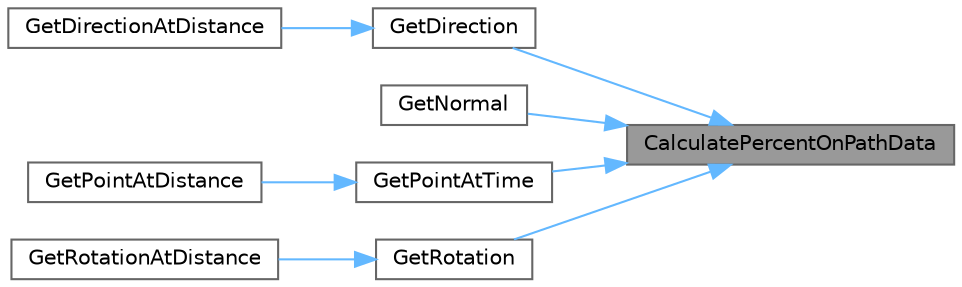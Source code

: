 digraph "CalculatePercentOnPathData"
{
 // LATEX_PDF_SIZE
  bgcolor="transparent";
  edge [fontname=Helvetica,fontsize=10,labelfontname=Helvetica,labelfontsize=10];
  node [fontname=Helvetica,fontsize=10,shape=box,height=0.2,width=0.4];
  rankdir="RL";
  Node1 [id="Node000001",label="CalculatePercentOnPathData",height=0.2,width=0.4,color="gray40", fillcolor="grey60", style="filled", fontcolor="black",tooltip=" "];
  Node1 -> Node2 [id="edge15_Node000001_Node000002",dir="back",color="steelblue1",style="solid",tooltip=" "];
  Node2 [id="Node000002",label="GetDirection",height=0.2,width=0.4,color="grey40", fillcolor="white", style="filled",URL="$class_path_creation_1_1_vertex_path.html#aa738e0737a6060de2254d26669df14eb",tooltip="Gets forward direction on path based on 'time' (where 0 is start, and 1 is end of path)."];
  Node2 -> Node3 [id="edge16_Node000002_Node000003",dir="back",color="steelblue1",style="solid",tooltip=" "];
  Node3 [id="Node000003",label="GetDirectionAtDistance",height=0.2,width=0.4,color="grey40", fillcolor="white", style="filled",URL="$class_path_creation_1_1_vertex_path.html#a18dd6b53cb280969264c9316c8dc60e7",tooltip="Gets forward direction on path based on distance travelled."];
  Node1 -> Node4 [id="edge17_Node000001_Node000004",dir="back",color="steelblue1",style="solid",tooltip=" "];
  Node4 [id="Node000004",label="GetNormal",height=0.2,width=0.4,color="grey40", fillcolor="white", style="filled",URL="$class_path_creation_1_1_vertex_path.html#a2e4032694b7fbec56c46d99ba06d2738",tooltip="Gets normal vector on path based on 'time' (where 0 is start, and 1 is end of path)."];
  Node1 -> Node5 [id="edge18_Node000001_Node000005",dir="back",color="steelblue1",style="solid",tooltip=" "];
  Node5 [id="Node000005",label="GetPointAtTime",height=0.2,width=0.4,color="grey40", fillcolor="white", style="filled",URL="$class_path_creation_1_1_vertex_path.html#ab9703bbe05d6c4884919fee5842978ca",tooltip="Gets point on path based on 'time' (where 0 is start, and 1 is end of path)."];
  Node5 -> Node6 [id="edge19_Node000005_Node000006",dir="back",color="steelblue1",style="solid",tooltip=" "];
  Node6 [id="Node000006",label="GetPointAtDistance",height=0.2,width=0.4,color="grey40", fillcolor="white", style="filled",URL="$class_path_creation_1_1_vertex_path.html#a5437a41d4b84126c2b6987f83dcd3da9",tooltip="Gets point on path based on distance travelled."];
  Node1 -> Node7 [id="edge20_Node000001_Node000007",dir="back",color="steelblue1",style="solid",tooltip=" "];
  Node7 [id="Node000007",label="GetRotation",height=0.2,width=0.4,color="grey40", fillcolor="white", style="filled",URL="$class_path_creation_1_1_vertex_path.html#a65c5ec446381a6cd300aa3e16712ca4d",tooltip="Gets a rotation that will orient an object in the direction of the path at this point,..."];
  Node7 -> Node8 [id="edge21_Node000007_Node000008",dir="back",color="steelblue1",style="solid",tooltip=" "];
  Node8 [id="Node000008",label="GetRotationAtDistance",height=0.2,width=0.4,color="grey40", fillcolor="white", style="filled",URL="$class_path_creation_1_1_vertex_path.html#ab2a060e662072e4e85f6bb299efcdff6",tooltip="Gets a rotation that will orient an object in the direction of the path at this point,..."];
}
